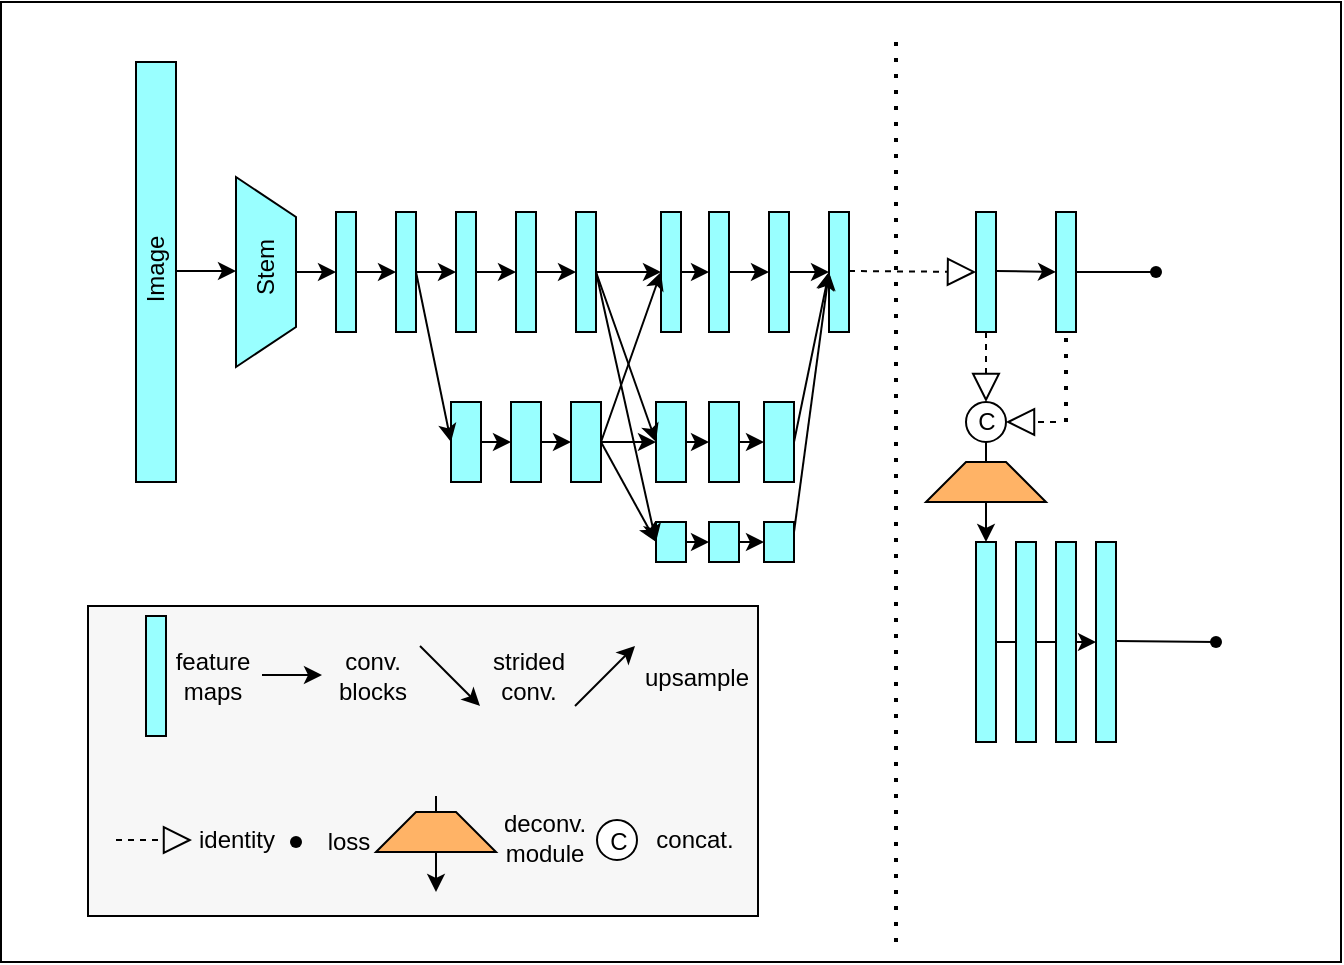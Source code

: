 <mxfile version="20.5.1" type="github">
  <diagram id="y7Tzce6V953UnGqiBODy" name="第 1 页">
    <mxGraphModel dx="1449" dy="642" grid="1" gridSize="10" guides="1" tooltips="1" connect="1" arrows="1" fold="1" page="1" pageScale="1" pageWidth="827" pageHeight="1169" math="0" shadow="0">
      <root>
        <mxCell id="0" />
        <mxCell id="1" parent="0" />
        <mxCell id="uJVuhmTzln1EmqS2y94v-162" value="" style="rounded=0;whiteSpace=wrap;html=1;fillColor=#FFFFFF;" vertex="1" parent="1">
          <mxGeometry x="2.5" y="150" width="670" height="480" as="geometry" />
        </mxCell>
        <mxCell id="uJVuhmTzln1EmqS2y94v-161" value="" style="rounded=0;whiteSpace=wrap;html=1;fillColor=#F7F7F7;" vertex="1" parent="1">
          <mxGeometry x="46" y="452" width="335" height="155" as="geometry" />
        </mxCell>
        <mxCell id="uJVuhmTzln1EmqS2y94v-1" value="" style="rounded=0;whiteSpace=wrap;html=1;fillColor=#99FFFF;" vertex="1" parent="1">
          <mxGeometry x="70" y="180" width="20" height="210" as="geometry" />
        </mxCell>
        <mxCell id="uJVuhmTzln1EmqS2y94v-39" style="edgeStyle=orthogonalEdgeStyle;rounded=0;orthogonalLoop=1;jettySize=auto;html=1;exitX=0.5;exitY=0;exitDx=0;exitDy=0;entryX=0;entryY=0.5;entryDx=0;entryDy=0;" edge="1" parent="1" source="uJVuhmTzln1EmqS2y94v-5" target="uJVuhmTzln1EmqS2y94v-26">
          <mxGeometry relative="1" as="geometry" />
        </mxCell>
        <mxCell id="uJVuhmTzln1EmqS2y94v-5" value="" style="shape=trapezoid;perimeter=trapezoidPerimeter;whiteSpace=wrap;html=1;fixedSize=1;direction=south;fillColor=#99FFFF;" vertex="1" parent="1">
          <mxGeometry x="120" y="237.5" width="30" height="95" as="geometry" />
        </mxCell>
        <mxCell id="uJVuhmTzln1EmqS2y94v-8" value="" style="endArrow=classic;html=1;rounded=0;exitX=1;exitY=0.5;exitDx=0;exitDy=0;" edge="1" parent="1">
          <mxGeometry width="50" height="50" relative="1" as="geometry">
            <mxPoint x="90" y="284.5" as="sourcePoint" />
            <mxPoint x="120" y="284.5" as="targetPoint" />
          </mxGeometry>
        </mxCell>
        <mxCell id="uJVuhmTzln1EmqS2y94v-20" value="" style="endArrow=classic;html=1;rounded=0;exitX=1;exitY=0.5;exitDx=0;exitDy=0;entryX=0;entryY=0.5;entryDx=0;entryDy=0;" edge="1" parent="1" target="uJVuhmTzln1EmqS2y94v-95">
          <mxGeometry width="50" height="50" relative="1" as="geometry">
            <mxPoint x="500" y="284.5" as="sourcePoint" />
            <mxPoint x="520" y="285" as="targetPoint" />
          </mxGeometry>
        </mxCell>
        <mxCell id="uJVuhmTzln1EmqS2y94v-40" style="edgeStyle=orthogonalEdgeStyle;rounded=0;orthogonalLoop=1;jettySize=auto;html=1;exitX=1;exitY=0.5;exitDx=0;exitDy=0;entryX=0;entryY=0.5;entryDx=0;entryDy=0;" edge="1" parent="1" source="uJVuhmTzln1EmqS2y94v-26" target="uJVuhmTzln1EmqS2y94v-30">
          <mxGeometry relative="1" as="geometry" />
        </mxCell>
        <mxCell id="uJVuhmTzln1EmqS2y94v-26" value="" style="rounded=0;whiteSpace=wrap;html=1;fillColor=#99FFFF;" vertex="1" parent="1">
          <mxGeometry x="170" y="255" width="10" height="60" as="geometry" />
        </mxCell>
        <mxCell id="uJVuhmTzln1EmqS2y94v-62" style="edgeStyle=orthogonalEdgeStyle;rounded=0;orthogonalLoop=1;jettySize=auto;html=1;exitX=1;exitY=0.5;exitDx=0;exitDy=0;entryX=0;entryY=0.5;entryDx=0;entryDy=0;" edge="1" parent="1" source="uJVuhmTzln1EmqS2y94v-29" target="uJVuhmTzln1EmqS2y94v-52">
          <mxGeometry relative="1" as="geometry" />
        </mxCell>
        <mxCell id="uJVuhmTzln1EmqS2y94v-29" value="" style="rounded=0;whiteSpace=wrap;html=1;fillColor=#99FFFF;" vertex="1" parent="1">
          <mxGeometry x="227.5" y="350" width="15" height="40" as="geometry" />
        </mxCell>
        <mxCell id="uJVuhmTzln1EmqS2y94v-41" style="edgeStyle=orthogonalEdgeStyle;rounded=0;orthogonalLoop=1;jettySize=auto;html=1;exitX=1;exitY=0.5;exitDx=0;exitDy=0;entryX=0;entryY=0.5;entryDx=0;entryDy=0;" edge="1" parent="1" source="uJVuhmTzln1EmqS2y94v-30" target="uJVuhmTzln1EmqS2y94v-31">
          <mxGeometry relative="1" as="geometry" />
        </mxCell>
        <mxCell id="uJVuhmTzln1EmqS2y94v-30" value="" style="rounded=0;whiteSpace=wrap;html=1;fillColor=#99FFFF;" vertex="1" parent="1">
          <mxGeometry x="200" y="255" width="10" height="60" as="geometry" />
        </mxCell>
        <mxCell id="uJVuhmTzln1EmqS2y94v-42" style="edgeStyle=orthogonalEdgeStyle;rounded=0;orthogonalLoop=1;jettySize=auto;html=1;exitX=1;exitY=0.5;exitDx=0;exitDy=0;entryX=0;entryY=0.5;entryDx=0;entryDy=0;" edge="1" parent="1" source="uJVuhmTzln1EmqS2y94v-31" target="uJVuhmTzln1EmqS2y94v-32">
          <mxGeometry relative="1" as="geometry" />
        </mxCell>
        <mxCell id="uJVuhmTzln1EmqS2y94v-31" value="" style="rounded=0;whiteSpace=wrap;html=1;fillColor=#99FFFF;" vertex="1" parent="1">
          <mxGeometry x="230" y="255" width="10" height="60" as="geometry" />
        </mxCell>
        <mxCell id="uJVuhmTzln1EmqS2y94v-43" style="edgeStyle=orthogonalEdgeStyle;rounded=0;orthogonalLoop=1;jettySize=auto;html=1;exitX=1;exitY=0.5;exitDx=0;exitDy=0;entryX=0;entryY=0.5;entryDx=0;entryDy=0;" edge="1" parent="1" source="uJVuhmTzln1EmqS2y94v-32" target="uJVuhmTzln1EmqS2y94v-33">
          <mxGeometry relative="1" as="geometry" />
        </mxCell>
        <mxCell id="uJVuhmTzln1EmqS2y94v-32" value="" style="rounded=0;whiteSpace=wrap;html=1;fillColor=#99FFFF;" vertex="1" parent="1">
          <mxGeometry x="260" y="255" width="10" height="60" as="geometry" />
        </mxCell>
        <mxCell id="uJVuhmTzln1EmqS2y94v-44" style="edgeStyle=orthogonalEdgeStyle;rounded=0;orthogonalLoop=1;jettySize=auto;html=1;exitX=1;exitY=0.5;exitDx=0;exitDy=0;entryX=0;entryY=0.5;entryDx=0;entryDy=0;" edge="1" parent="1" source="uJVuhmTzln1EmqS2y94v-33" target="uJVuhmTzln1EmqS2y94v-34">
          <mxGeometry relative="1" as="geometry" />
        </mxCell>
        <mxCell id="uJVuhmTzln1EmqS2y94v-33" value="" style="rounded=0;whiteSpace=wrap;html=1;fillColor=#99FFFF;" vertex="1" parent="1">
          <mxGeometry x="290" y="255" width="10" height="60" as="geometry" />
        </mxCell>
        <mxCell id="uJVuhmTzln1EmqS2y94v-51" style="edgeStyle=orthogonalEdgeStyle;rounded=0;orthogonalLoop=1;jettySize=auto;html=1;exitX=1;exitY=0.5;exitDx=0;exitDy=0;entryX=0;entryY=0.5;entryDx=0;entryDy=0;" edge="1" parent="1" source="uJVuhmTzln1EmqS2y94v-34" target="uJVuhmTzln1EmqS2y94v-46">
          <mxGeometry relative="1" as="geometry" />
        </mxCell>
        <mxCell id="uJVuhmTzln1EmqS2y94v-34" value="" style="rounded=0;whiteSpace=wrap;html=1;fillColor=#99FFFF;" vertex="1" parent="1">
          <mxGeometry x="332.5" y="255" width="10" height="60" as="geometry" />
        </mxCell>
        <mxCell id="uJVuhmTzln1EmqS2y94v-45" style="edgeStyle=orthogonalEdgeStyle;rounded=0;orthogonalLoop=1;jettySize=auto;html=1;exitX=1;exitY=0.5;exitDx=0;exitDy=0;entryX=0;entryY=0.5;entryDx=0;entryDy=0;" edge="1" parent="1" source="uJVuhmTzln1EmqS2y94v-46" target="uJVuhmTzln1EmqS2y94v-48">
          <mxGeometry relative="1" as="geometry" />
        </mxCell>
        <mxCell id="uJVuhmTzln1EmqS2y94v-46" value="" style="rounded=0;whiteSpace=wrap;html=1;fillColor=#99FFFF;" vertex="1" parent="1">
          <mxGeometry x="356.5" y="255" width="10" height="60" as="geometry" />
        </mxCell>
        <mxCell id="uJVuhmTzln1EmqS2y94v-47" style="edgeStyle=orthogonalEdgeStyle;rounded=0;orthogonalLoop=1;jettySize=auto;html=1;exitX=1;exitY=0.5;exitDx=0;exitDy=0;entryX=0;entryY=0.5;entryDx=0;entryDy=0;" edge="1" parent="1" source="uJVuhmTzln1EmqS2y94v-48" target="uJVuhmTzln1EmqS2y94v-49">
          <mxGeometry relative="1" as="geometry" />
        </mxCell>
        <mxCell id="uJVuhmTzln1EmqS2y94v-48" value="" style="rounded=0;whiteSpace=wrap;html=1;fillColor=#99FFFF;" vertex="1" parent="1">
          <mxGeometry x="386.5" y="255" width="10" height="60" as="geometry" />
        </mxCell>
        <mxCell id="uJVuhmTzln1EmqS2y94v-49" value="" style="rounded=0;whiteSpace=wrap;html=1;fillColor=#99FFFF;" vertex="1" parent="1">
          <mxGeometry x="416.5" y="255" width="10" height="60" as="geometry" />
        </mxCell>
        <mxCell id="uJVuhmTzln1EmqS2y94v-63" style="edgeStyle=orthogonalEdgeStyle;rounded=0;orthogonalLoop=1;jettySize=auto;html=1;exitX=1;exitY=0.5;exitDx=0;exitDy=0;entryX=0;entryY=0.5;entryDx=0;entryDy=0;" edge="1" parent="1" source="uJVuhmTzln1EmqS2y94v-52" target="uJVuhmTzln1EmqS2y94v-53">
          <mxGeometry relative="1" as="geometry" />
        </mxCell>
        <mxCell id="uJVuhmTzln1EmqS2y94v-52" value="" style="rounded=0;whiteSpace=wrap;html=1;fillColor=#99FFFF;" vertex="1" parent="1">
          <mxGeometry x="257.5" y="350" width="15" height="40" as="geometry" />
        </mxCell>
        <mxCell id="uJVuhmTzln1EmqS2y94v-64" style="edgeStyle=orthogonalEdgeStyle;rounded=0;orthogonalLoop=1;jettySize=auto;html=1;exitX=1;exitY=0.5;exitDx=0;exitDy=0;entryX=0;entryY=0.5;entryDx=0;entryDy=0;" edge="1" parent="1" source="uJVuhmTzln1EmqS2y94v-53" target="uJVuhmTzln1EmqS2y94v-54">
          <mxGeometry relative="1" as="geometry" />
        </mxCell>
        <mxCell id="uJVuhmTzln1EmqS2y94v-53" value="" style="rounded=0;whiteSpace=wrap;html=1;fillColor=#99FFFF;" vertex="1" parent="1">
          <mxGeometry x="287.5" y="350" width="15" height="40" as="geometry" />
        </mxCell>
        <mxCell id="uJVuhmTzln1EmqS2y94v-65" style="edgeStyle=orthogonalEdgeStyle;rounded=0;orthogonalLoop=1;jettySize=auto;html=1;exitX=1;exitY=0.5;exitDx=0;exitDy=0;entryX=0;entryY=0.5;entryDx=0;entryDy=0;" edge="1" parent="1" source="uJVuhmTzln1EmqS2y94v-54" target="uJVuhmTzln1EmqS2y94v-55">
          <mxGeometry relative="1" as="geometry" />
        </mxCell>
        <mxCell id="uJVuhmTzln1EmqS2y94v-54" value="" style="rounded=0;whiteSpace=wrap;html=1;fillColor=#99FFFF;" vertex="1" parent="1">
          <mxGeometry x="330" y="350" width="15" height="40" as="geometry" />
        </mxCell>
        <mxCell id="uJVuhmTzln1EmqS2y94v-66" style="edgeStyle=orthogonalEdgeStyle;rounded=0;orthogonalLoop=1;jettySize=auto;html=1;exitX=1;exitY=0.5;exitDx=0;exitDy=0;entryX=0;entryY=0.5;entryDx=0;entryDy=0;" edge="1" parent="1" source="uJVuhmTzln1EmqS2y94v-55" target="uJVuhmTzln1EmqS2y94v-56">
          <mxGeometry relative="1" as="geometry" />
        </mxCell>
        <mxCell id="uJVuhmTzln1EmqS2y94v-55" value="" style="rounded=0;whiteSpace=wrap;html=1;fillColor=#99FFFF;" vertex="1" parent="1">
          <mxGeometry x="356.5" y="350" width="15" height="40" as="geometry" />
        </mxCell>
        <mxCell id="uJVuhmTzln1EmqS2y94v-56" value="" style="rounded=0;whiteSpace=wrap;html=1;fillColor=#99FFFF;" vertex="1" parent="1">
          <mxGeometry x="384" y="350" width="15" height="40" as="geometry" />
        </mxCell>
        <mxCell id="uJVuhmTzln1EmqS2y94v-71" style="edgeStyle=orthogonalEdgeStyle;rounded=0;orthogonalLoop=1;jettySize=auto;html=1;exitX=1;exitY=0.5;exitDx=0;exitDy=0;entryX=0;entryY=0.5;entryDx=0;entryDy=0;" edge="1" parent="1" source="uJVuhmTzln1EmqS2y94v-57" target="uJVuhmTzln1EmqS2y94v-69">
          <mxGeometry relative="1" as="geometry" />
        </mxCell>
        <mxCell id="uJVuhmTzln1EmqS2y94v-57" value="" style="rounded=0;whiteSpace=wrap;html=1;fillColor=#99FFFF;" vertex="1" parent="1">
          <mxGeometry x="330" y="410" width="15" height="20" as="geometry" />
        </mxCell>
        <mxCell id="uJVuhmTzln1EmqS2y94v-61" value="" style="endArrow=classic;html=1;rounded=0;exitX=1;exitY=0.5;exitDx=0;exitDy=0;entryX=0;entryY=0.5;entryDx=0;entryDy=0;" edge="1" parent="1" source="uJVuhmTzln1EmqS2y94v-30" target="uJVuhmTzln1EmqS2y94v-29">
          <mxGeometry width="50" height="50" relative="1" as="geometry">
            <mxPoint x="370" y="350" as="sourcePoint" />
            <mxPoint x="420" y="300" as="targetPoint" />
          </mxGeometry>
        </mxCell>
        <mxCell id="uJVuhmTzln1EmqS2y94v-72" style="edgeStyle=orthogonalEdgeStyle;rounded=0;orthogonalLoop=1;jettySize=auto;html=1;exitX=1;exitY=0.5;exitDx=0;exitDy=0;entryX=0;entryY=0.5;entryDx=0;entryDy=0;" edge="1" parent="1" source="uJVuhmTzln1EmqS2y94v-69" target="uJVuhmTzln1EmqS2y94v-70">
          <mxGeometry relative="1" as="geometry" />
        </mxCell>
        <mxCell id="uJVuhmTzln1EmqS2y94v-69" value="" style="rounded=0;whiteSpace=wrap;html=1;fillColor=#99FFFF;" vertex="1" parent="1">
          <mxGeometry x="356.5" y="410" width="15" height="20" as="geometry" />
        </mxCell>
        <mxCell id="uJVuhmTzln1EmqS2y94v-70" value="" style="rounded=0;whiteSpace=wrap;html=1;fillColor=#99FFFF;" vertex="1" parent="1">
          <mxGeometry x="384" y="410" width="15" height="20" as="geometry" />
        </mxCell>
        <mxCell id="uJVuhmTzln1EmqS2y94v-118" style="edgeStyle=orthogonalEdgeStyle;rounded=0;orthogonalLoop=1;jettySize=auto;html=1;exitX=1;exitY=0.5;exitDx=0;exitDy=0;entryX=0;entryY=0.5;entryDx=0;entryDy=0;" edge="1" parent="1" source="uJVuhmTzln1EmqS2y94v-75" target="uJVuhmTzln1EmqS2y94v-115">
          <mxGeometry relative="1" as="geometry" />
        </mxCell>
        <mxCell id="uJVuhmTzln1EmqS2y94v-75" value="" style="rounded=0;whiteSpace=wrap;html=1;fillColor=#99FFFF;" vertex="1" parent="1">
          <mxGeometry x="490" y="420" width="10" height="100" as="geometry" />
        </mxCell>
        <mxCell id="uJVuhmTzln1EmqS2y94v-76" value="" style="endArrow=classic;html=1;rounded=0;exitX=1;exitY=0.5;exitDx=0;exitDy=0;entryX=0;entryY=0.5;entryDx=0;entryDy=0;" edge="1" parent="1" source="uJVuhmTzln1EmqS2y94v-33" target="uJVuhmTzln1EmqS2y94v-54">
          <mxGeometry width="50" height="50" relative="1" as="geometry">
            <mxPoint x="370" y="350" as="sourcePoint" />
            <mxPoint x="420" y="300" as="targetPoint" />
          </mxGeometry>
        </mxCell>
        <mxCell id="uJVuhmTzln1EmqS2y94v-77" value="" style="endArrow=classic;html=1;rounded=0;exitX=1;exitY=0.5;exitDx=0;exitDy=0;entryX=0;entryY=0.5;entryDx=0;entryDy=0;" edge="1" parent="1" source="uJVuhmTzln1EmqS2y94v-33" target="uJVuhmTzln1EmqS2y94v-57">
          <mxGeometry width="50" height="50" relative="1" as="geometry">
            <mxPoint x="370" y="350" as="sourcePoint" />
            <mxPoint x="420" y="300" as="targetPoint" />
          </mxGeometry>
        </mxCell>
        <mxCell id="uJVuhmTzln1EmqS2y94v-78" value="" style="endArrow=classic;html=1;rounded=0;exitX=1;exitY=0.5;exitDx=0;exitDy=0;entryX=0;entryY=0.5;entryDx=0;entryDy=0;" edge="1" parent="1" source="uJVuhmTzln1EmqS2y94v-53" target="uJVuhmTzln1EmqS2y94v-34">
          <mxGeometry width="50" height="50" relative="1" as="geometry">
            <mxPoint x="370" y="350" as="sourcePoint" />
            <mxPoint x="420" y="300" as="targetPoint" />
          </mxGeometry>
        </mxCell>
        <mxCell id="uJVuhmTzln1EmqS2y94v-79" value="" style="endArrow=classic;html=1;rounded=0;exitX=1;exitY=0.5;exitDx=0;exitDy=0;entryX=0;entryY=0.5;entryDx=0;entryDy=0;" edge="1" parent="1" source="uJVuhmTzln1EmqS2y94v-53" target="uJVuhmTzln1EmqS2y94v-57">
          <mxGeometry width="50" height="50" relative="1" as="geometry">
            <mxPoint x="370" y="350" as="sourcePoint" />
            <mxPoint x="420" y="300" as="targetPoint" />
          </mxGeometry>
        </mxCell>
        <mxCell id="uJVuhmTzln1EmqS2y94v-81" value="" style="endArrow=classic;html=1;rounded=0;exitX=1;exitY=0.5;exitDx=0;exitDy=0;entryX=0;entryY=0.5;entryDx=0;entryDy=0;" edge="1" parent="1" source="uJVuhmTzln1EmqS2y94v-56" target="uJVuhmTzln1EmqS2y94v-49">
          <mxGeometry width="50" height="50" relative="1" as="geometry">
            <mxPoint x="382.5" y="350" as="sourcePoint" />
            <mxPoint x="432.5" y="300" as="targetPoint" />
          </mxGeometry>
        </mxCell>
        <mxCell id="uJVuhmTzln1EmqS2y94v-82" value="" style="endArrow=classic;html=1;rounded=0;exitX=1;exitY=0.25;exitDx=0;exitDy=0;entryX=0;entryY=0.5;entryDx=0;entryDy=0;" edge="1" parent="1" source="uJVuhmTzln1EmqS2y94v-70" target="uJVuhmTzln1EmqS2y94v-49">
          <mxGeometry width="50" height="50" relative="1" as="geometry">
            <mxPoint x="382.5" y="350" as="sourcePoint" />
            <mxPoint x="432.5" y="300" as="targetPoint" />
          </mxGeometry>
        </mxCell>
        <mxCell id="uJVuhmTzln1EmqS2y94v-89" value="" style="endArrow=block;dashed=1;endFill=0;endSize=12;html=1;rounded=0;" edge="1" parent="1">
          <mxGeometry width="160" relative="1" as="geometry">
            <mxPoint x="426.5" y="284.5" as="sourcePoint" />
            <mxPoint x="490" y="285" as="targetPoint" />
          </mxGeometry>
        </mxCell>
        <mxCell id="uJVuhmTzln1EmqS2y94v-90" value="" style="endArrow=none;dashed=1;html=1;dashPattern=1 3;strokeWidth=2;rounded=0;" edge="1" parent="1">
          <mxGeometry width="50" height="50" relative="1" as="geometry">
            <mxPoint x="450" y="620" as="sourcePoint" />
            <mxPoint x="450" y="170" as="targetPoint" />
          </mxGeometry>
        </mxCell>
        <mxCell id="uJVuhmTzln1EmqS2y94v-91" value="" style="rounded=0;whiteSpace=wrap;html=1;fillColor=#99FFFF;" vertex="1" parent="1">
          <mxGeometry x="490" y="255" width="10" height="60" as="geometry" />
        </mxCell>
        <mxCell id="uJVuhmTzln1EmqS2y94v-95" value="" style="rounded=0;whiteSpace=wrap;html=1;fillColor=#99FFFF;" vertex="1" parent="1">
          <mxGeometry x="530" y="255" width="10" height="60" as="geometry" />
        </mxCell>
        <mxCell id="uJVuhmTzln1EmqS2y94v-100" value="" style="shape=waypoint;sketch=0;fillStyle=solid;size=6;pointerEvents=1;points=[];fillColor=none;resizable=0;rotatable=0;perimeter=centerPerimeter;snapToPoint=1;" vertex="1" parent="1">
          <mxGeometry x="560" y="265" width="40" height="40" as="geometry" />
        </mxCell>
        <mxCell id="uJVuhmTzln1EmqS2y94v-104" value="" style="endArrow=block;dashed=1;endFill=0;endSize=12;html=1;rounded=0;exitX=0.5;exitY=1;exitDx=0;exitDy=0;" edge="1" parent="1" source="uJVuhmTzln1EmqS2y94v-91">
          <mxGeometry width="160" relative="1" as="geometry">
            <mxPoint x="510" y="380" as="sourcePoint" />
            <mxPoint x="495" y="350" as="targetPoint" />
          </mxGeometry>
        </mxCell>
        <mxCell id="uJVuhmTzln1EmqS2y94v-105" value="" style="ellipse;whiteSpace=wrap;html=1;aspect=fixed;" vertex="1" parent="1">
          <mxGeometry x="485" y="350" width="20" height="20" as="geometry" />
        </mxCell>
        <mxCell id="uJVuhmTzln1EmqS2y94v-106" value="" style="endArrow=none;dashed=1;html=1;dashPattern=1 3;strokeWidth=2;rounded=0;entryX=0.5;entryY=1;entryDx=0;entryDy=0;" edge="1" parent="1" target="uJVuhmTzln1EmqS2y94v-95">
          <mxGeometry width="50" height="50" relative="1" as="geometry">
            <mxPoint x="535" y="360" as="sourcePoint" />
            <mxPoint x="610" y="345" as="targetPoint" />
          </mxGeometry>
        </mxCell>
        <mxCell id="uJVuhmTzln1EmqS2y94v-107" value="" style="endArrow=block;dashed=1;endFill=0;endSize=12;html=1;rounded=0;entryX=1;entryY=0.5;entryDx=0;entryDy=0;" edge="1" parent="1" target="uJVuhmTzln1EmqS2y94v-105">
          <mxGeometry width="160" relative="1" as="geometry">
            <mxPoint x="530" y="360" as="sourcePoint" />
            <mxPoint x="680" y="449.5" as="targetPoint" />
          </mxGeometry>
        </mxCell>
        <mxCell id="uJVuhmTzln1EmqS2y94v-108" value="" style="endArrow=classic;html=1;rounded=0;exitX=0.5;exitY=1;exitDx=0;exitDy=0;startArrow=none;" edge="1" parent="1" source="uJVuhmTzln1EmqS2y94v-109">
          <mxGeometry width="50" height="50" relative="1" as="geometry">
            <mxPoint x="570" y="430" as="sourcePoint" />
            <mxPoint x="495" y="420" as="targetPoint" />
          </mxGeometry>
        </mxCell>
        <mxCell id="uJVuhmTzln1EmqS2y94v-109" value="" style="shape=trapezoid;perimeter=trapezoidPerimeter;whiteSpace=wrap;html=1;fixedSize=1;fillColor=#FFB366;" vertex="1" parent="1">
          <mxGeometry x="465" y="380" width="60" height="20" as="geometry" />
        </mxCell>
        <mxCell id="uJVuhmTzln1EmqS2y94v-110" value="" style="endArrow=none;html=1;rounded=0;exitX=0.5;exitY=1;exitDx=0;exitDy=0;startArrow=none;" edge="1" parent="1" source="uJVuhmTzln1EmqS2y94v-158" target="uJVuhmTzln1EmqS2y94v-109">
          <mxGeometry width="50" height="50" relative="1" as="geometry">
            <mxPoint x="495" y="370" as="sourcePoint" />
            <mxPoint x="495" y="420" as="targetPoint" />
          </mxGeometry>
        </mxCell>
        <mxCell id="uJVuhmTzln1EmqS2y94v-111" value="" style="rounded=0;whiteSpace=wrap;html=1;fillColor=#99FFFF;" vertex="1" parent="1">
          <mxGeometry x="510" y="420" width="10" height="100" as="geometry" />
        </mxCell>
        <mxCell id="uJVuhmTzln1EmqS2y94v-114" value="" style="rounded=0;whiteSpace=wrap;html=1;fillColor=#99FFFF;" vertex="1" parent="1">
          <mxGeometry x="530" y="420" width="10" height="100" as="geometry" />
        </mxCell>
        <mxCell id="uJVuhmTzln1EmqS2y94v-115" value="" style="rounded=0;whiteSpace=wrap;html=1;fillColor=#99FFFF;" vertex="1" parent="1">
          <mxGeometry x="550" y="420" width="10" height="100" as="geometry" />
        </mxCell>
        <mxCell id="uJVuhmTzln1EmqS2y94v-119" value="" style="endArrow=none;html=1;rounded=0;entryX=0.5;entryY=0.492;entryDx=0;entryDy=0;entryPerimeter=0;startArrow=none;" edge="1" parent="1" source="uJVuhmTzln1EmqS2y94v-120">
          <mxGeometry width="50" height="50" relative="1" as="geometry">
            <mxPoint x="560" y="469.5" as="sourcePoint" />
            <mxPoint x="610" y="469.5" as="targetPoint" />
          </mxGeometry>
        </mxCell>
        <mxCell id="uJVuhmTzln1EmqS2y94v-120" value="" style="shape=waypoint;sketch=0;fillStyle=solid;size=6;pointerEvents=1;points=[];fillColor=none;resizable=0;rotatable=0;perimeter=centerPerimeter;snapToPoint=1;" vertex="1" parent="1">
          <mxGeometry x="590" y="450" width="40" height="40" as="geometry" />
        </mxCell>
        <mxCell id="uJVuhmTzln1EmqS2y94v-121" value="" style="endArrow=none;html=1;rounded=0;entryDx=0;entryDy=0;entryPerimeter=0;" edge="1" parent="1" target="uJVuhmTzln1EmqS2y94v-120">
          <mxGeometry width="50" height="50" relative="1" as="geometry">
            <mxPoint x="560" y="469.5" as="sourcePoint" />
            <mxPoint x="610" y="469.5" as="targetPoint" />
          </mxGeometry>
        </mxCell>
        <mxCell id="uJVuhmTzln1EmqS2y94v-123" value="" style="endArrow=none;html=1;rounded=0;exitX=1;exitY=0.5;exitDx=0;exitDy=0;" edge="1" parent="1" source="uJVuhmTzln1EmqS2y94v-95">
          <mxGeometry width="50" height="50" relative="1" as="geometry">
            <mxPoint x="630" y="332.5" as="sourcePoint" />
            <mxPoint x="580" y="285" as="targetPoint" />
          </mxGeometry>
        </mxCell>
        <mxCell id="uJVuhmTzln1EmqS2y94v-125" value="" style="rounded=0;whiteSpace=wrap;html=1;fillColor=#99FFFF;" vertex="1" parent="1">
          <mxGeometry x="75" y="457" width="10" height="60" as="geometry" />
        </mxCell>
        <mxCell id="uJVuhmTzln1EmqS2y94v-126" value="" style="endArrow=classic;html=1;rounded=0;" edge="1" parent="1">
          <mxGeometry width="50" height="50" relative="1" as="geometry">
            <mxPoint x="133" y="486.5" as="sourcePoint" />
            <mxPoint x="163" y="486.5" as="targetPoint" />
          </mxGeometry>
        </mxCell>
        <mxCell id="uJVuhmTzln1EmqS2y94v-127" value="" style="endArrow=classic;html=1;rounded=0;" edge="1" parent="1">
          <mxGeometry width="50" height="50" relative="1" as="geometry">
            <mxPoint x="212" y="472" as="sourcePoint" />
            <mxPoint x="242" y="502" as="targetPoint" />
          </mxGeometry>
        </mxCell>
        <mxCell id="uJVuhmTzln1EmqS2y94v-128" value="" style="endArrow=classic;html=1;rounded=0;" edge="1" parent="1">
          <mxGeometry width="50" height="50" relative="1" as="geometry">
            <mxPoint x="289.5" y="502" as="sourcePoint" />
            <mxPoint x="319.5" y="472" as="targetPoint" />
          </mxGeometry>
        </mxCell>
        <mxCell id="uJVuhmTzln1EmqS2y94v-130" value="" style="endArrow=block;dashed=1;endFill=0;endSize=12;html=1;rounded=0;" edge="1" parent="1">
          <mxGeometry width="160" relative="1" as="geometry">
            <mxPoint x="60" y="569" as="sourcePoint" />
            <mxPoint x="98" y="569" as="targetPoint" />
          </mxGeometry>
        </mxCell>
        <mxCell id="uJVuhmTzln1EmqS2y94v-131" value="" style="shape=waypoint;sketch=0;fillStyle=solid;size=6;pointerEvents=1;points=[];fillColor=none;resizable=0;rotatable=0;perimeter=centerPerimeter;snapToPoint=1;" vertex="1" parent="1">
          <mxGeometry x="130" y="550" width="40" height="40" as="geometry" />
        </mxCell>
        <mxCell id="uJVuhmTzln1EmqS2y94v-133" value="" style="ellipse;whiteSpace=wrap;html=1;aspect=fixed;" vertex="1" parent="1">
          <mxGeometry x="300.5" y="559" width="20" height="20" as="geometry" />
        </mxCell>
        <mxCell id="uJVuhmTzln1EmqS2y94v-134" value="feature&lt;br&gt;maps" style="text;html=1;resizable=0;autosize=1;align=center;verticalAlign=middle;points=[];fillColor=none;strokeColor=none;rounded=0;" vertex="1" parent="1">
          <mxGeometry x="78" y="467" width="60" height="40" as="geometry" />
        </mxCell>
        <mxCell id="uJVuhmTzln1EmqS2y94v-137" value="conv.&lt;br&gt;blocks" style="text;html=1;resizable=0;autosize=1;align=center;verticalAlign=middle;points=[];fillColor=none;strokeColor=none;rounded=0;" vertex="1" parent="1">
          <mxGeometry x="158" y="467" width="60" height="40" as="geometry" />
        </mxCell>
        <mxCell id="uJVuhmTzln1EmqS2y94v-138" value="strided&lt;br&gt;conv." style="text;html=1;resizable=0;autosize=1;align=center;verticalAlign=middle;points=[];fillColor=none;strokeColor=none;rounded=0;" vertex="1" parent="1">
          <mxGeometry x="236" y="467" width="60" height="40" as="geometry" />
        </mxCell>
        <mxCell id="uJVuhmTzln1EmqS2y94v-141" value="upsample" style="text;html=1;resizable=0;autosize=1;align=center;verticalAlign=middle;points=[];fillColor=none;strokeColor=none;rounded=0;" vertex="1" parent="1">
          <mxGeometry x="310" y="473" width="80" height="30" as="geometry" />
        </mxCell>
        <mxCell id="uJVuhmTzln1EmqS2y94v-142" value="identity" style="text;html=1;resizable=0;autosize=1;align=center;verticalAlign=middle;points=[];fillColor=none;strokeColor=none;rounded=0;" vertex="1" parent="1">
          <mxGeometry x="90" y="554" width="60" height="30" as="geometry" />
        </mxCell>
        <mxCell id="uJVuhmTzln1EmqS2y94v-143" value="loss" style="text;html=1;resizable=0;autosize=1;align=center;verticalAlign=middle;points=[];fillColor=none;strokeColor=none;rounded=0;" vertex="1" parent="1">
          <mxGeometry x="156" y="555" width="40" height="30" as="geometry" />
        </mxCell>
        <mxCell id="uJVuhmTzln1EmqS2y94v-148" value="deconv.&lt;br&gt;module" style="text;html=1;resizable=0;autosize=1;align=center;verticalAlign=middle;points=[];fillColor=none;strokeColor=none;rounded=0;" vertex="1" parent="1">
          <mxGeometry x="244" y="548" width="60" height="40" as="geometry" />
        </mxCell>
        <mxCell id="uJVuhmTzln1EmqS2y94v-149" value="" style="endArrow=classic;html=1;rounded=0;startArrow=none;" edge="1" parent="1">
          <mxGeometry width="50" height="50" relative="1" as="geometry">
            <mxPoint x="220" y="573" as="sourcePoint" />
            <mxPoint x="220" y="595" as="targetPoint" />
          </mxGeometry>
        </mxCell>
        <mxCell id="uJVuhmTzln1EmqS2y94v-150" value="" style="shape=trapezoid;perimeter=trapezoidPerimeter;whiteSpace=wrap;html=1;fixedSize=1;fillColor=#FFB366;" vertex="1" parent="1">
          <mxGeometry x="190" y="555" width="60" height="20" as="geometry" />
        </mxCell>
        <mxCell id="uJVuhmTzln1EmqS2y94v-151" value="" style="endArrow=none;html=1;rounded=0;" edge="1" parent="1" target="uJVuhmTzln1EmqS2y94v-150">
          <mxGeometry width="50" height="50" relative="1" as="geometry">
            <mxPoint x="220" y="547" as="sourcePoint" />
            <mxPoint x="220" y="597" as="targetPoint" />
          </mxGeometry>
        </mxCell>
        <mxCell id="uJVuhmTzln1EmqS2y94v-152" value="concat." style="text;html=1;resizable=0;autosize=1;align=center;verticalAlign=middle;points=[];fillColor=none;strokeColor=none;rounded=0;" vertex="1" parent="1">
          <mxGeometry x="318.5" y="554" width="60" height="30" as="geometry" />
        </mxCell>
        <mxCell id="uJVuhmTzln1EmqS2y94v-153" value="Image" style="text;html=1;resizable=0;autosize=1;align=center;verticalAlign=middle;points=[];fillColor=none;strokeColor=none;rounded=0;rotation=270;" vertex="1" parent="1">
          <mxGeometry x="50" y="269" width="60" height="30" as="geometry" />
        </mxCell>
        <mxCell id="uJVuhmTzln1EmqS2y94v-156" value="Stem" style="text;html=1;resizable=0;autosize=1;align=center;verticalAlign=middle;points=[];fillColor=none;strokeColor=none;rounded=0;rotation=270;" vertex="1" parent="1">
          <mxGeometry x="110" y="268" width="50" height="30" as="geometry" />
        </mxCell>
        <mxCell id="uJVuhmTzln1EmqS2y94v-157" value="C" style="text;html=1;resizable=0;autosize=1;align=center;verticalAlign=middle;points=[];fillColor=none;strokeColor=none;rounded=0;" vertex="1" parent="1">
          <mxGeometry x="295.5" y="555" width="30" height="30" as="geometry" />
        </mxCell>
        <mxCell id="uJVuhmTzln1EmqS2y94v-158" value="C" style="text;html=1;resizable=0;autosize=1;align=center;verticalAlign=middle;points=[];fillColor=none;strokeColor=none;rounded=0;" vertex="1" parent="1">
          <mxGeometry x="480" y="345" width="30" height="30" as="geometry" />
        </mxCell>
        <mxCell id="uJVuhmTzln1EmqS2y94v-159" value="" style="endArrow=none;html=1;rounded=0;exitX=0.5;exitY=1;exitDx=0;exitDy=0;" edge="1" parent="1" source="uJVuhmTzln1EmqS2y94v-105" target="uJVuhmTzln1EmqS2y94v-158">
          <mxGeometry width="50" height="50" relative="1" as="geometry">
            <mxPoint x="495" y="370" as="sourcePoint" />
            <mxPoint x="495" y="380" as="targetPoint" />
          </mxGeometry>
        </mxCell>
      </root>
    </mxGraphModel>
  </diagram>
</mxfile>
